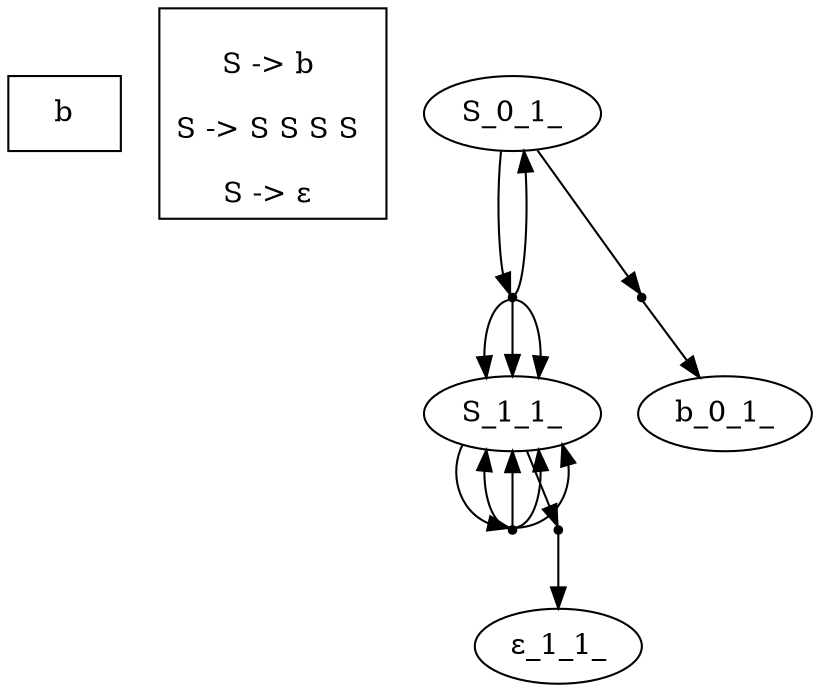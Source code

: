 digraph {
_input_[label ="b", shape = rectangle]_grammar_[label ="
\lS -> b 
\lS -> S S S S 
\lS -> ε ", shape = rectangle]
node[ ordering ="out"];
graph[ overlap =false, splines = true];
194274193976524278[label="S_0_1_"];
15990246631671354252[shape = point,label="S_0_1_0"];
194274193976524278->15990246631671354252;
194274193976524278[label="S_0_1_"];
15990246631671354252->194274193976524278;
1208648569750903354[label="S_1_1_"];
15990246631671354252->1208648569750903354;
1208648569750903354[label="S_1_1_"];
15990246631671354252->1208648569750903354;
1208648569750903354[label="S_1_1_"];
15990246631671354252->1208648569750903354;
12210775848760803241[shape = point,label="S_0_1_1"];
194274193976524278->12210775848760803241;
13542228088810406717[label="b_0_1_"];
12210775848760803241->13542228088810406717;
1208648569750903354[label="S_1_1_"];
16170820021067188622[shape = point,label="S_1_1_0"];
1208648569750903354->16170820021067188622;
1208648569750903354[label="S_1_1_"];
16170820021067188622->1208648569750903354;
1208648569750903354[label="S_1_1_"];
16170820021067188622->1208648569750903354;
1208648569750903354[label="S_1_1_"];
16170820021067188622->1208648569750903354;
1208648569750903354[label="S_1_1_"];
16170820021067188622->1208648569750903354;
6952523700030639872[shape = point,label="S_1_1_1"];
1208648569750903354->6952523700030639872;
2698763321846265502[label="ε_1_1_"];
6952523700030639872->2698763321846265502;
}
